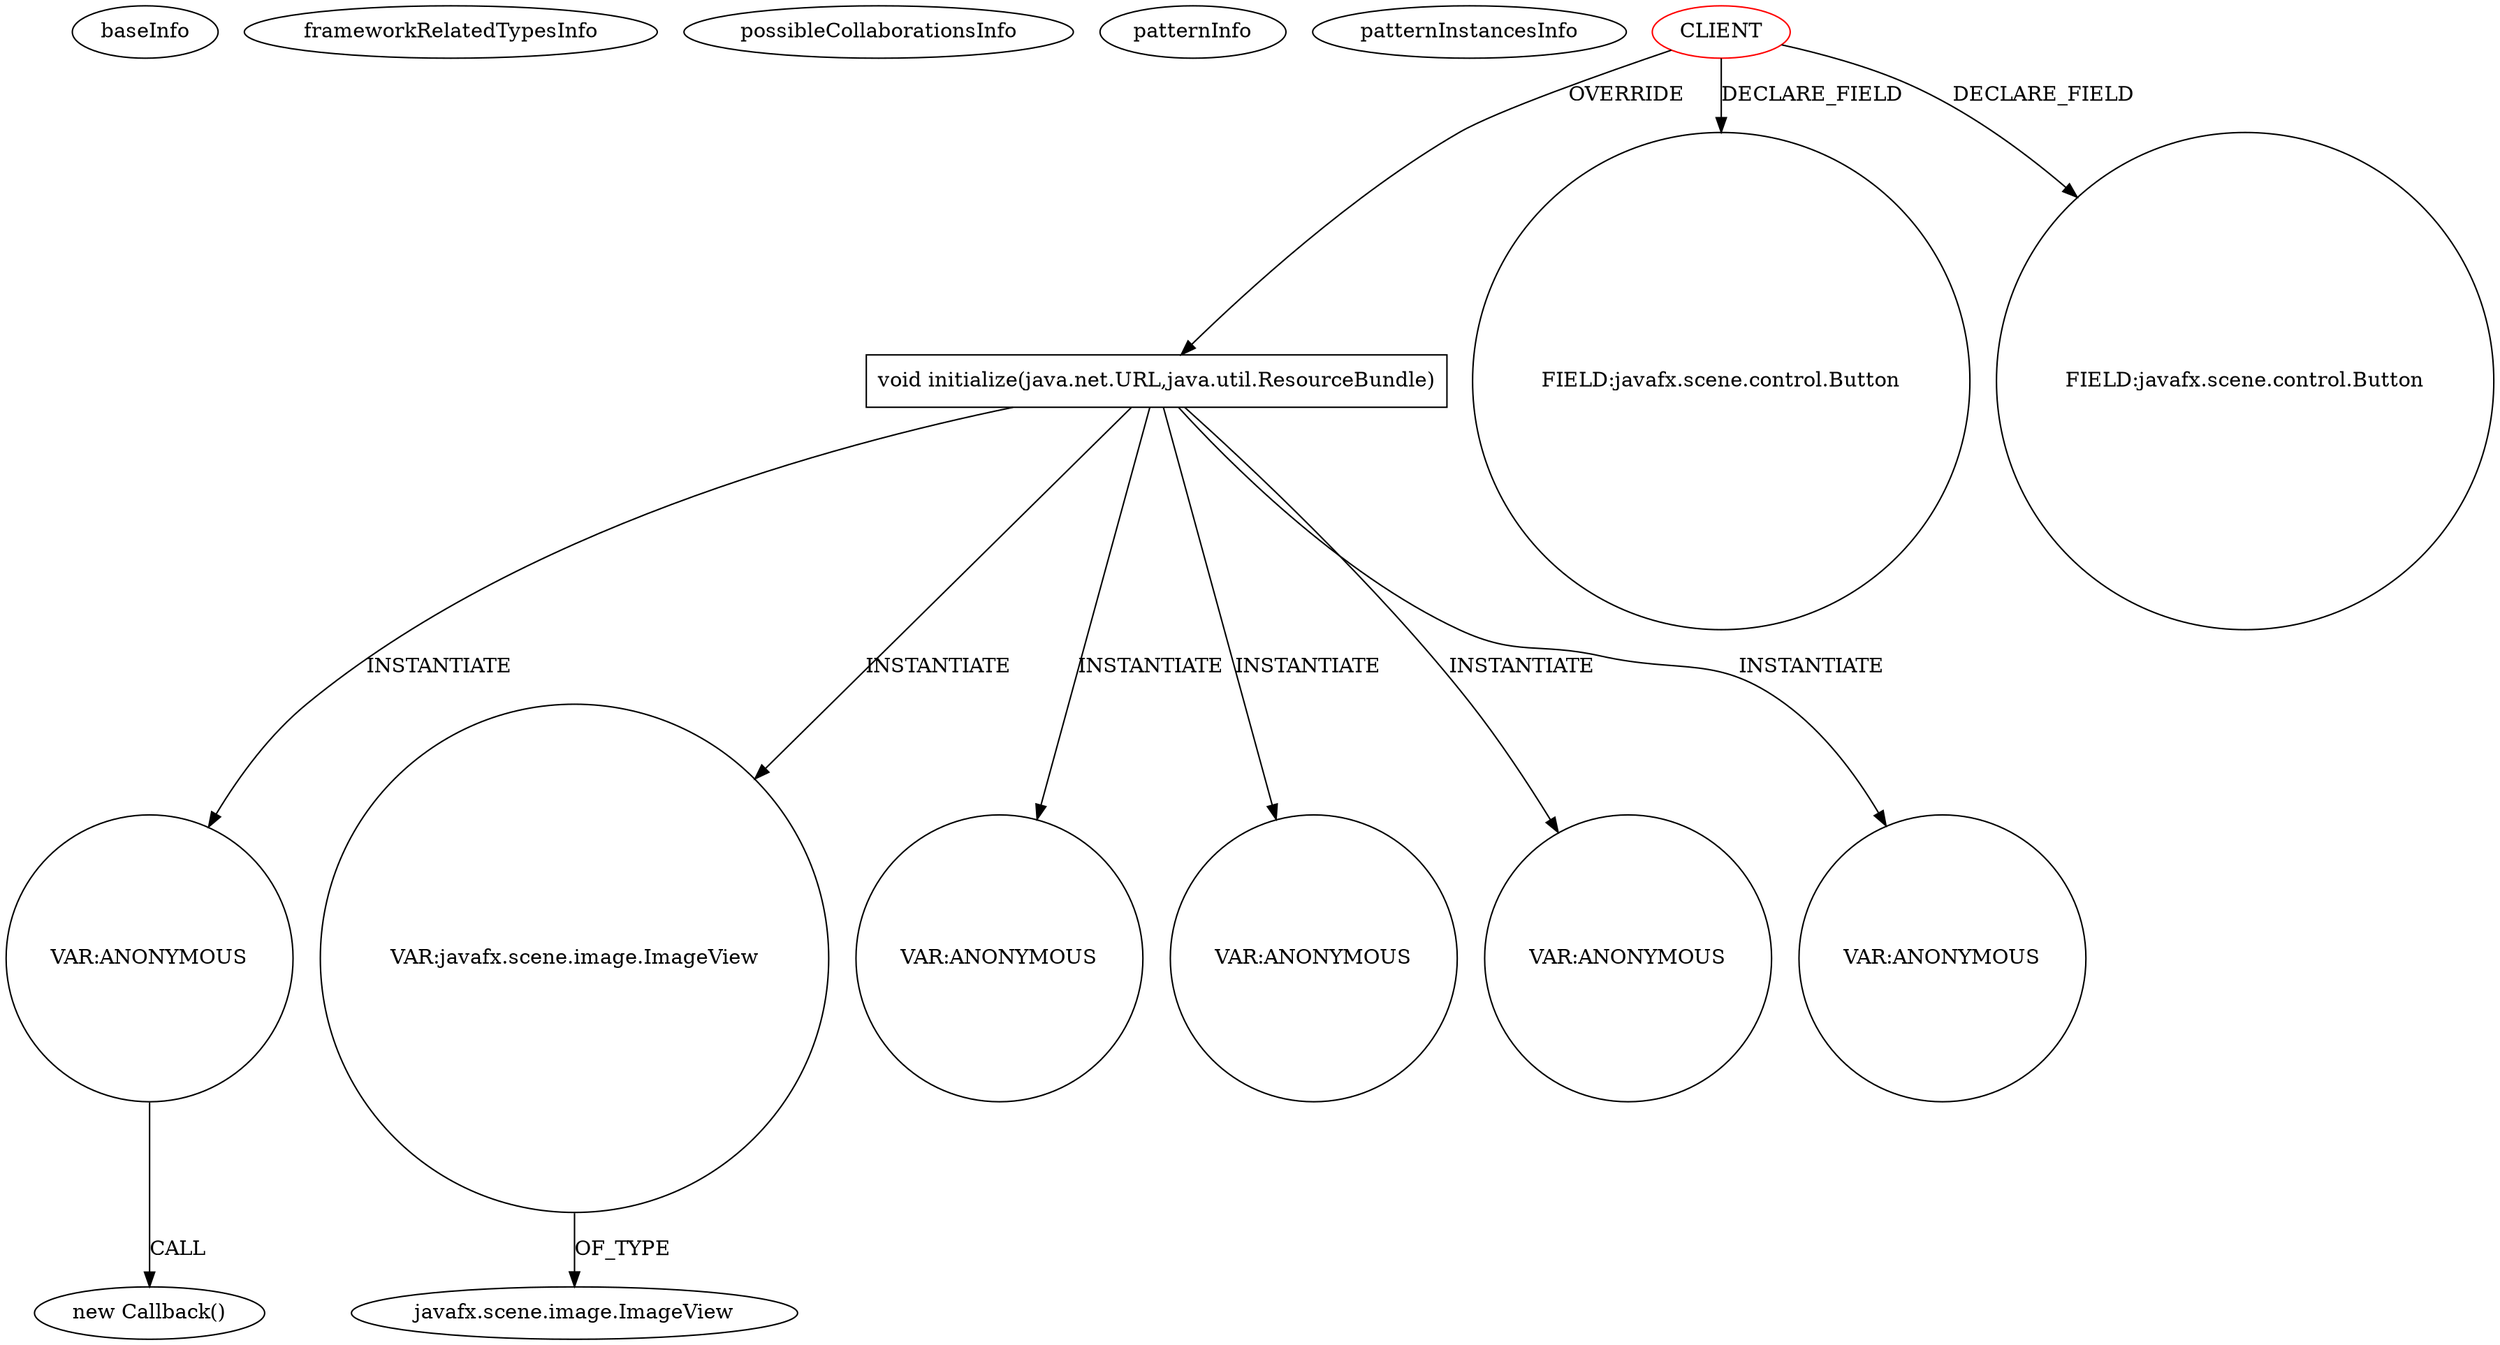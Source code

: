 digraph {
baseInfo[graphId=1509,category="pattern",isAnonymous=false,possibleRelation=false]
frameworkRelatedTypesInfo[]
possibleCollaborationsInfo[]
patternInfo[frequency=2.0,patternRootClient=0]
patternInstancesInfo[0="hock323-eventManager~/hock323-eventManager/EventManager-master/src/eventManager/controller/pokerTournament/TournamentController.java~TournamentController~3009",1="geyrix57-Proyecto_1_Bases~/geyrix57-Proyecto_1_Bases/Proyecto_1_Bases-master/src/Control/ControlLog.java~ControlLog~2710"]
248[label="new Callback()",vertexType="CONSTRUCTOR_CALL",isFrameworkType=false]
249[label="VAR:ANONYMOUS",vertexType="VARIABLE_EXPRESION",isFrameworkType=false,shape=circle]
152[label="void initialize(java.net.URL,java.util.ResourceBundle)",vertexType="OVERRIDING_METHOD_DECLARATION",isFrameworkType=false,shape=box]
0[label="CLIENT",vertexType="ROOT_CLIENT_CLASS_DECLARATION",isFrameworkType=false,color=red]
81[label="FIELD:javafx.scene.control.Button",vertexType="FIELD_DECLARATION",isFrameworkType=false,shape=circle]
10[label="FIELD:javafx.scene.control.Button",vertexType="FIELD_DECLARATION",isFrameworkType=false,shape=circle]
178[label="VAR:javafx.scene.image.ImageView",vertexType="VARIABLE_EXPRESION",isFrameworkType=false,shape=circle]
115[label="javafx.scene.image.ImageView",vertexType="FRAMEWORK_CLASS_TYPE",isFrameworkType=false]
319[label="VAR:ANONYMOUS",vertexType="VARIABLE_EXPRESION",isFrameworkType=false,shape=circle]
196[label="VAR:ANONYMOUS",vertexType="VARIABLE_EXPRESION",isFrameworkType=false,shape=circle]
184[label="VAR:ANONYMOUS",vertexType="VARIABLE_EXPRESION",isFrameworkType=false,shape=circle]
220[label="VAR:ANONYMOUS",vertexType="VARIABLE_EXPRESION",isFrameworkType=false,shape=circle]
152->319[label="INSTANTIATE"]
152->184[label="INSTANTIATE"]
152->220[label="INSTANTIATE"]
0->10[label="DECLARE_FIELD"]
249->248[label="CALL"]
152->249[label="INSTANTIATE"]
152->178[label="INSTANTIATE"]
152->196[label="INSTANTIATE"]
0->152[label="OVERRIDE"]
0->81[label="DECLARE_FIELD"]
178->115[label="OF_TYPE"]
}
